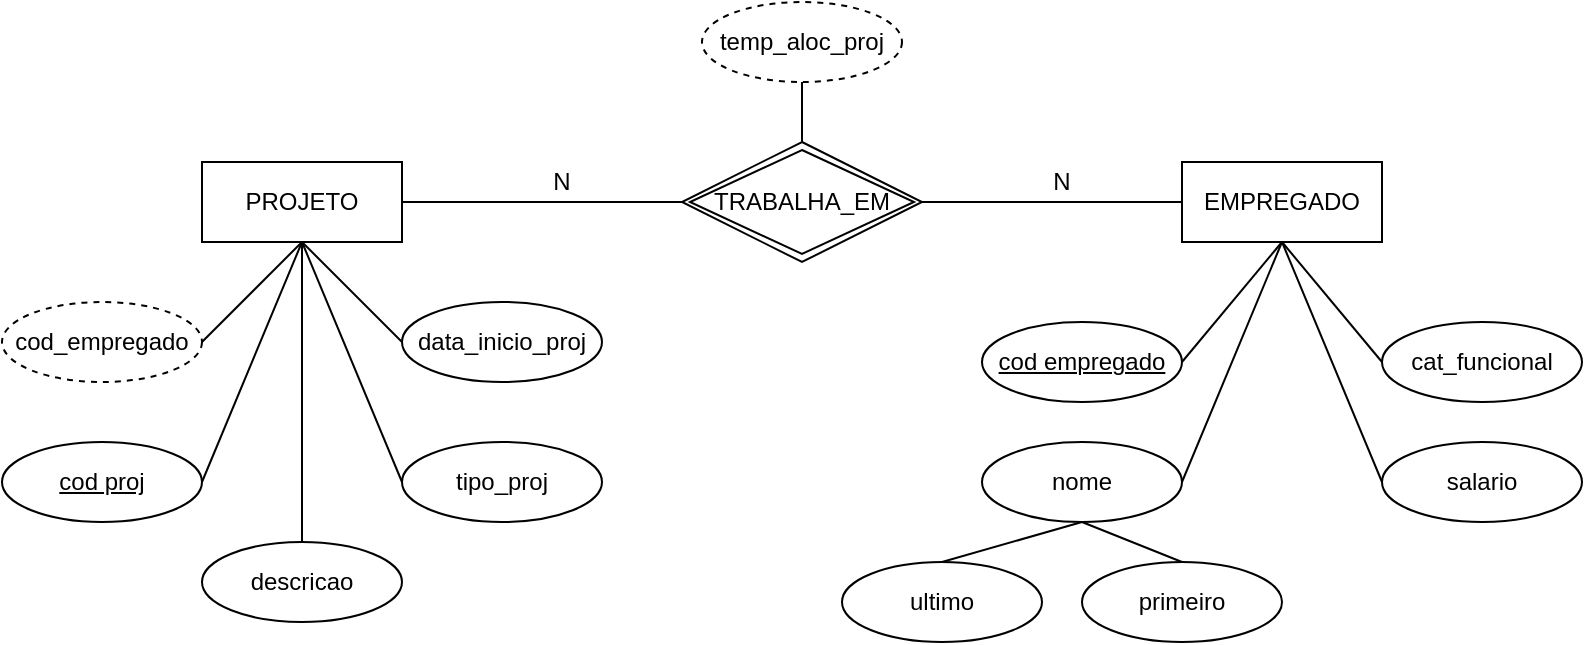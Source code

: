 <mxfile version="13.7.3" type="device"><diagram id="6SHx8v6oMVJUbUF2kha1" name="Página-1"><mxGraphModel dx="768" dy="482" grid="1" gridSize="10" guides="1" tooltips="1" connect="1" arrows="1" fold="1" page="1" pageScale="1" pageWidth="1200" pageHeight="1920" math="0" shadow="0"><root><mxCell id="0"/><mxCell id="1" parent="0"/><mxCell id="gzQ9Afz0K6AZ8Ydy_Hms-1" value="PROJETO" style="whiteSpace=wrap;html=1;align=center;" parent="1" vertex="1"><mxGeometry x="290" y="160" width="100" height="40" as="geometry"/></mxCell><mxCell id="gzQ9Afz0K6AZ8Ydy_Hms-3" value="cod_empregado" style="ellipse;whiteSpace=wrap;html=1;align=center;dashed=1;" parent="1" vertex="1"><mxGeometry x="190" y="230" width="100" height="40" as="geometry"/></mxCell><mxCell id="gzQ9Afz0K6AZ8Ydy_Hms-4" value="data_inicio_proj" style="ellipse;whiteSpace=wrap;html=1;align=center;" parent="1" vertex="1"><mxGeometry x="390" y="230" width="100" height="40" as="geometry"/></mxCell><mxCell id="gzQ9Afz0K6AZ8Ydy_Hms-5" value="tipo_proj" style="ellipse;whiteSpace=wrap;html=1;align=center;" parent="1" vertex="1"><mxGeometry x="390" y="300" width="100" height="40" as="geometry"/></mxCell><mxCell id="gzQ9Afz0K6AZ8Ydy_Hms-7" value="" style="endArrow=none;html=1;rounded=0;exitX=1;exitY=0.5;exitDx=0;exitDy=0;entryX=0.5;entryY=1;entryDx=0;entryDy=0;" parent="1" source="gzQ9Afz0K6AZ8Ydy_Hms-3" target="gzQ9Afz0K6AZ8Ydy_Hms-1" edge="1"><mxGeometry relative="1" as="geometry"><mxPoint x="280" y="260" as="sourcePoint"/><mxPoint x="440" y="260" as="targetPoint"/></mxGeometry></mxCell><mxCell id="gzQ9Afz0K6AZ8Ydy_Hms-8" value="" style="endArrow=none;html=1;rounded=0;exitX=1;exitY=0.5;exitDx=0;exitDy=0;entryX=0.5;entryY=1;entryDx=0;entryDy=0;" parent="1" source="gzQ9Afz0K6AZ8Ydy_Hms-12" target="gzQ9Afz0K6AZ8Ydy_Hms-1" edge="1"><mxGeometry relative="1" as="geometry"><mxPoint x="290" y="320" as="sourcePoint"/><mxPoint x="440" y="260" as="targetPoint"/></mxGeometry></mxCell><mxCell id="gzQ9Afz0K6AZ8Ydy_Hms-9" value="" style="endArrow=none;html=1;rounded=0;exitX=0;exitY=0.5;exitDx=0;exitDy=0;entryX=0.5;entryY=1;entryDx=0;entryDy=0;" parent="1" source="gzQ9Afz0K6AZ8Ydy_Hms-4" target="gzQ9Afz0K6AZ8Ydy_Hms-1" edge="1"><mxGeometry relative="1" as="geometry"><mxPoint x="280" y="260" as="sourcePoint"/><mxPoint x="440" y="260" as="targetPoint"/></mxGeometry></mxCell><mxCell id="gzQ9Afz0K6AZ8Ydy_Hms-10" value="" style="endArrow=none;html=1;rounded=0;exitX=0;exitY=0.5;exitDx=0;exitDy=0;entryX=0.5;entryY=1;entryDx=0;entryDy=0;" parent="1" source="gzQ9Afz0K6AZ8Ydy_Hms-5" target="gzQ9Afz0K6AZ8Ydy_Hms-1" edge="1"><mxGeometry relative="1" as="geometry"><mxPoint x="280" y="260" as="sourcePoint"/><mxPoint x="440" y="260" as="targetPoint"/></mxGeometry></mxCell><mxCell id="gzQ9Afz0K6AZ8Ydy_Hms-11" value="EMPREGADO" style="whiteSpace=wrap;html=1;align=center;" parent="1" vertex="1"><mxGeometry x="780" y="160" width="100" height="40" as="geometry"/></mxCell><mxCell id="gzQ9Afz0K6AZ8Ydy_Hms-12" value="cod proj" style="ellipse;whiteSpace=wrap;html=1;align=center;fontStyle=4;" parent="1" vertex="1"><mxGeometry x="190" y="300" width="100" height="40" as="geometry"/></mxCell><mxCell id="gzQ9Afz0K6AZ8Ydy_Hms-13" value="cod empregado" style="ellipse;whiteSpace=wrap;html=1;align=center;fontStyle=4;" parent="1" vertex="1"><mxGeometry x="680" y="240" width="100" height="40" as="geometry"/></mxCell><mxCell id="gzQ9Afz0K6AZ8Ydy_Hms-14" value="nome" style="ellipse;whiteSpace=wrap;html=1;align=center;" parent="1" vertex="1"><mxGeometry x="680" y="300" width="100" height="40" as="geometry"/></mxCell><mxCell id="gzQ9Afz0K6AZ8Ydy_Hms-15" value="salario" style="ellipse;whiteSpace=wrap;html=1;align=center;" parent="1" vertex="1"><mxGeometry x="880" y="300" width="100" height="40" as="geometry"/></mxCell><mxCell id="gzQ9Afz0K6AZ8Ydy_Hms-17" value="descricao" style="ellipse;whiteSpace=wrap;html=1;align=center;" parent="1" vertex="1"><mxGeometry x="290" y="350" width="100" height="40" as="geometry"/></mxCell><mxCell id="gzQ9Afz0K6AZ8Ydy_Hms-18" value="" style="endArrow=none;html=1;rounded=0;exitX=0.5;exitY=0;exitDx=0;exitDy=0;entryX=0.5;entryY=1;entryDx=0;entryDy=0;" parent="1" source="gzQ9Afz0K6AZ8Ydy_Hms-17" target="gzQ9Afz0K6AZ8Ydy_Hms-1" edge="1"><mxGeometry relative="1" as="geometry"><mxPoint x="310" y="320" as="sourcePoint"/><mxPoint x="470" y="320" as="targetPoint"/></mxGeometry></mxCell><mxCell id="gzQ9Afz0K6AZ8Ydy_Hms-20" value="cat_funcional" style="ellipse;whiteSpace=wrap;html=1;align=center;" parent="1" vertex="1"><mxGeometry x="880" y="240" width="100" height="40" as="geometry"/></mxCell><mxCell id="gzQ9Afz0K6AZ8Ydy_Hms-21" value="" style="endArrow=none;html=1;rounded=0;entryX=1;entryY=0.5;entryDx=0;entryDy=0;exitX=0.5;exitY=1;exitDx=0;exitDy=0;" parent="1" source="gzQ9Afz0K6AZ8Ydy_Hms-11" target="gzQ9Afz0K6AZ8Ydy_Hms-13" edge="1"><mxGeometry relative="1" as="geometry"><mxPoint x="670" y="320" as="sourcePoint"/><mxPoint x="830" y="320" as="targetPoint"/></mxGeometry></mxCell><mxCell id="gzQ9Afz0K6AZ8Ydy_Hms-22" value="" style="endArrow=none;html=1;rounded=0;exitX=0;exitY=0.5;exitDx=0;exitDy=0;entryX=0.5;entryY=1;entryDx=0;entryDy=0;" parent="1" source="gzQ9Afz0K6AZ8Ydy_Hms-20" target="gzQ9Afz0K6AZ8Ydy_Hms-11" edge="1"><mxGeometry relative="1" as="geometry"><mxPoint x="670" y="320" as="sourcePoint"/><mxPoint x="830" y="320" as="targetPoint"/></mxGeometry></mxCell><mxCell id="gzQ9Afz0K6AZ8Ydy_Hms-24" value="" style="endArrow=none;html=1;rounded=0;entryX=0.5;entryY=1;entryDx=0;entryDy=0;exitX=1;exitY=0.5;exitDx=0;exitDy=0;" parent="1" source="gzQ9Afz0K6AZ8Ydy_Hms-14" target="gzQ9Afz0K6AZ8Ydy_Hms-11" edge="1"><mxGeometry relative="1" as="geometry"><mxPoint x="780" y="320" as="sourcePoint"/><mxPoint x="830" y="320" as="targetPoint"/></mxGeometry></mxCell><mxCell id="gzQ9Afz0K6AZ8Ydy_Hms-25" value="" style="endArrow=none;html=1;rounded=0;entryX=0;entryY=0.5;entryDx=0;entryDy=0;exitX=0.5;exitY=1;exitDx=0;exitDy=0;" parent="1" source="gzQ9Afz0K6AZ8Ydy_Hms-11" target="gzQ9Afz0K6AZ8Ydy_Hms-15" edge="1"><mxGeometry relative="1" as="geometry"><mxPoint x="670" y="320" as="sourcePoint"/><mxPoint x="830" y="320" as="targetPoint"/></mxGeometry></mxCell><mxCell id="gzQ9Afz0K6AZ8Ydy_Hms-26" value="TRABALHA_EM" style="shape=rhombus;double=1;perimeter=rhombusPerimeter;whiteSpace=wrap;html=1;align=center;" parent="1" vertex="1"><mxGeometry x="530" y="150" width="120" height="60" as="geometry"/></mxCell><mxCell id="gzQ9Afz0K6AZ8Ydy_Hms-30" value="temp_aloc_proj" style="ellipse;whiteSpace=wrap;html=1;align=center;dashed=1;" parent="1" vertex="1"><mxGeometry x="540" y="80" width="100" height="40" as="geometry"/></mxCell><mxCell id="gzQ9Afz0K6AZ8Ydy_Hms-31" value="" style="endArrow=none;html=1;rounded=0;exitX=0.5;exitY=0;exitDx=0;exitDy=0;entryX=0.5;entryY=1;entryDx=0;entryDy=0;" parent="1" source="gzQ9Afz0K6AZ8Ydy_Hms-26" target="gzQ9Afz0K6AZ8Ydy_Hms-30" edge="1"><mxGeometry relative="1" as="geometry"><mxPoint x="460" y="120" as="sourcePoint"/><mxPoint x="620" y="120" as="targetPoint"/></mxGeometry></mxCell><mxCell id="gzQ9Afz0K6AZ8Ydy_Hms-32" value="" style="endArrow=none;html=1;rounded=0;exitX=1;exitY=0.5;exitDx=0;exitDy=0;entryX=0;entryY=0.5;entryDx=0;entryDy=0;" parent="1" source="gzQ9Afz0K6AZ8Ydy_Hms-1" target="gzQ9Afz0K6AZ8Ydy_Hms-26" edge="1"><mxGeometry relative="1" as="geometry"><mxPoint x="460" y="120" as="sourcePoint"/><mxPoint x="620" y="120" as="targetPoint"/></mxGeometry></mxCell><mxCell id="gzQ9Afz0K6AZ8Ydy_Hms-33" value="" style="endArrow=none;html=1;rounded=0;exitX=1;exitY=0.5;exitDx=0;exitDy=0;entryX=0;entryY=0.5;entryDx=0;entryDy=0;" parent="1" source="gzQ9Afz0K6AZ8Ydy_Hms-26" target="gzQ9Afz0K6AZ8Ydy_Hms-11" edge="1"><mxGeometry relative="1" as="geometry"><mxPoint x="460" y="120" as="sourcePoint"/><mxPoint x="620" y="120" as="targetPoint"/></mxGeometry></mxCell><mxCell id="gzQ9Afz0K6AZ8Ydy_Hms-34" value="N" style="text;html=1;strokeColor=none;fillColor=none;align=center;verticalAlign=middle;whiteSpace=wrap;rounded=0;" parent="1" vertex="1"><mxGeometry x="450" y="160" width="40" height="20" as="geometry"/></mxCell><mxCell id="gzQ9Afz0K6AZ8Ydy_Hms-35" value="N" style="text;html=1;strokeColor=none;fillColor=none;align=center;verticalAlign=middle;whiteSpace=wrap;rounded=0;" parent="1" vertex="1"><mxGeometry x="700" y="160" width="40" height="20" as="geometry"/></mxCell><mxCell id="R_gfX0bmlVoTF8S_e3IS-1" value="ultimo" style="ellipse;whiteSpace=wrap;html=1;align=center;" vertex="1" parent="1"><mxGeometry x="610" y="360" width="100" height="40" as="geometry"/></mxCell><mxCell id="R_gfX0bmlVoTF8S_e3IS-2" value="primeiro" style="ellipse;whiteSpace=wrap;html=1;align=center;" vertex="1" parent="1"><mxGeometry x="730" y="360" width="100" height="40" as="geometry"/></mxCell><mxCell id="R_gfX0bmlVoTF8S_e3IS-3" value="" style="endArrow=none;html=1;rounded=0;exitX=0.5;exitY=0;exitDx=0;exitDy=0;entryX=0.5;entryY=1;entryDx=0;entryDy=0;" edge="1" parent="1" source="R_gfX0bmlVoTF8S_e3IS-1" target="gzQ9Afz0K6AZ8Ydy_Hms-14"><mxGeometry relative="1" as="geometry"><mxPoint x="640" y="350" as="sourcePoint"/><mxPoint x="800" y="350" as="targetPoint"/></mxGeometry></mxCell><mxCell id="R_gfX0bmlVoTF8S_e3IS-5" value="" style="endArrow=none;html=1;rounded=0;exitX=0.5;exitY=0;exitDx=0;exitDy=0;entryX=0.5;entryY=1;entryDx=0;entryDy=0;" edge="1" parent="1" source="R_gfX0bmlVoTF8S_e3IS-2" target="gzQ9Afz0K6AZ8Ydy_Hms-14"><mxGeometry relative="1" as="geometry"><mxPoint x="640" y="350" as="sourcePoint"/><mxPoint x="800" y="350" as="targetPoint"/></mxGeometry></mxCell></root></mxGraphModel></diagram></mxfile>